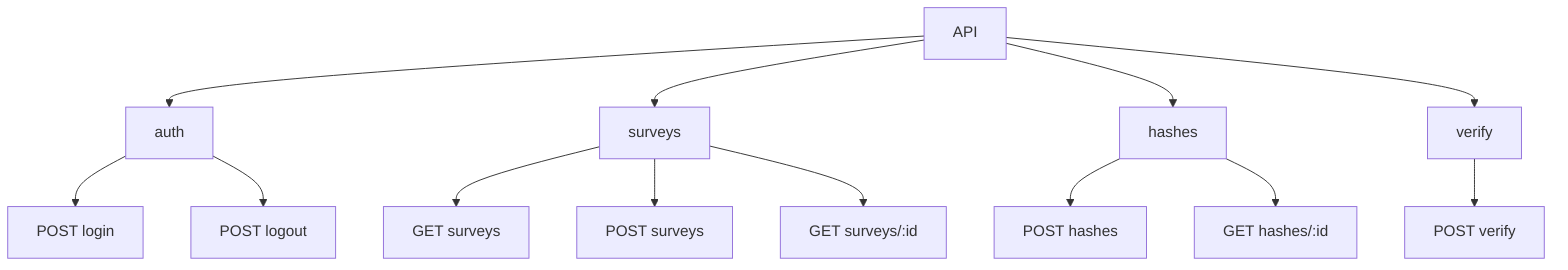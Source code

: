 graph TD
    A[API] --> B[auth]
    A --> C[surveys]
    A --> D[hashes]
    A --> E[verify]
    B --> B1[POST login]
    B --> B2[POST logout]
    C --> C1[GET surveys]
    C --> C2[POST surveys]
    C --> C3[GET surveys/:id]
    D --> D1[POST hashes]
    D --> D2[GET hashes/:id]
    E --> E1[POST verify]